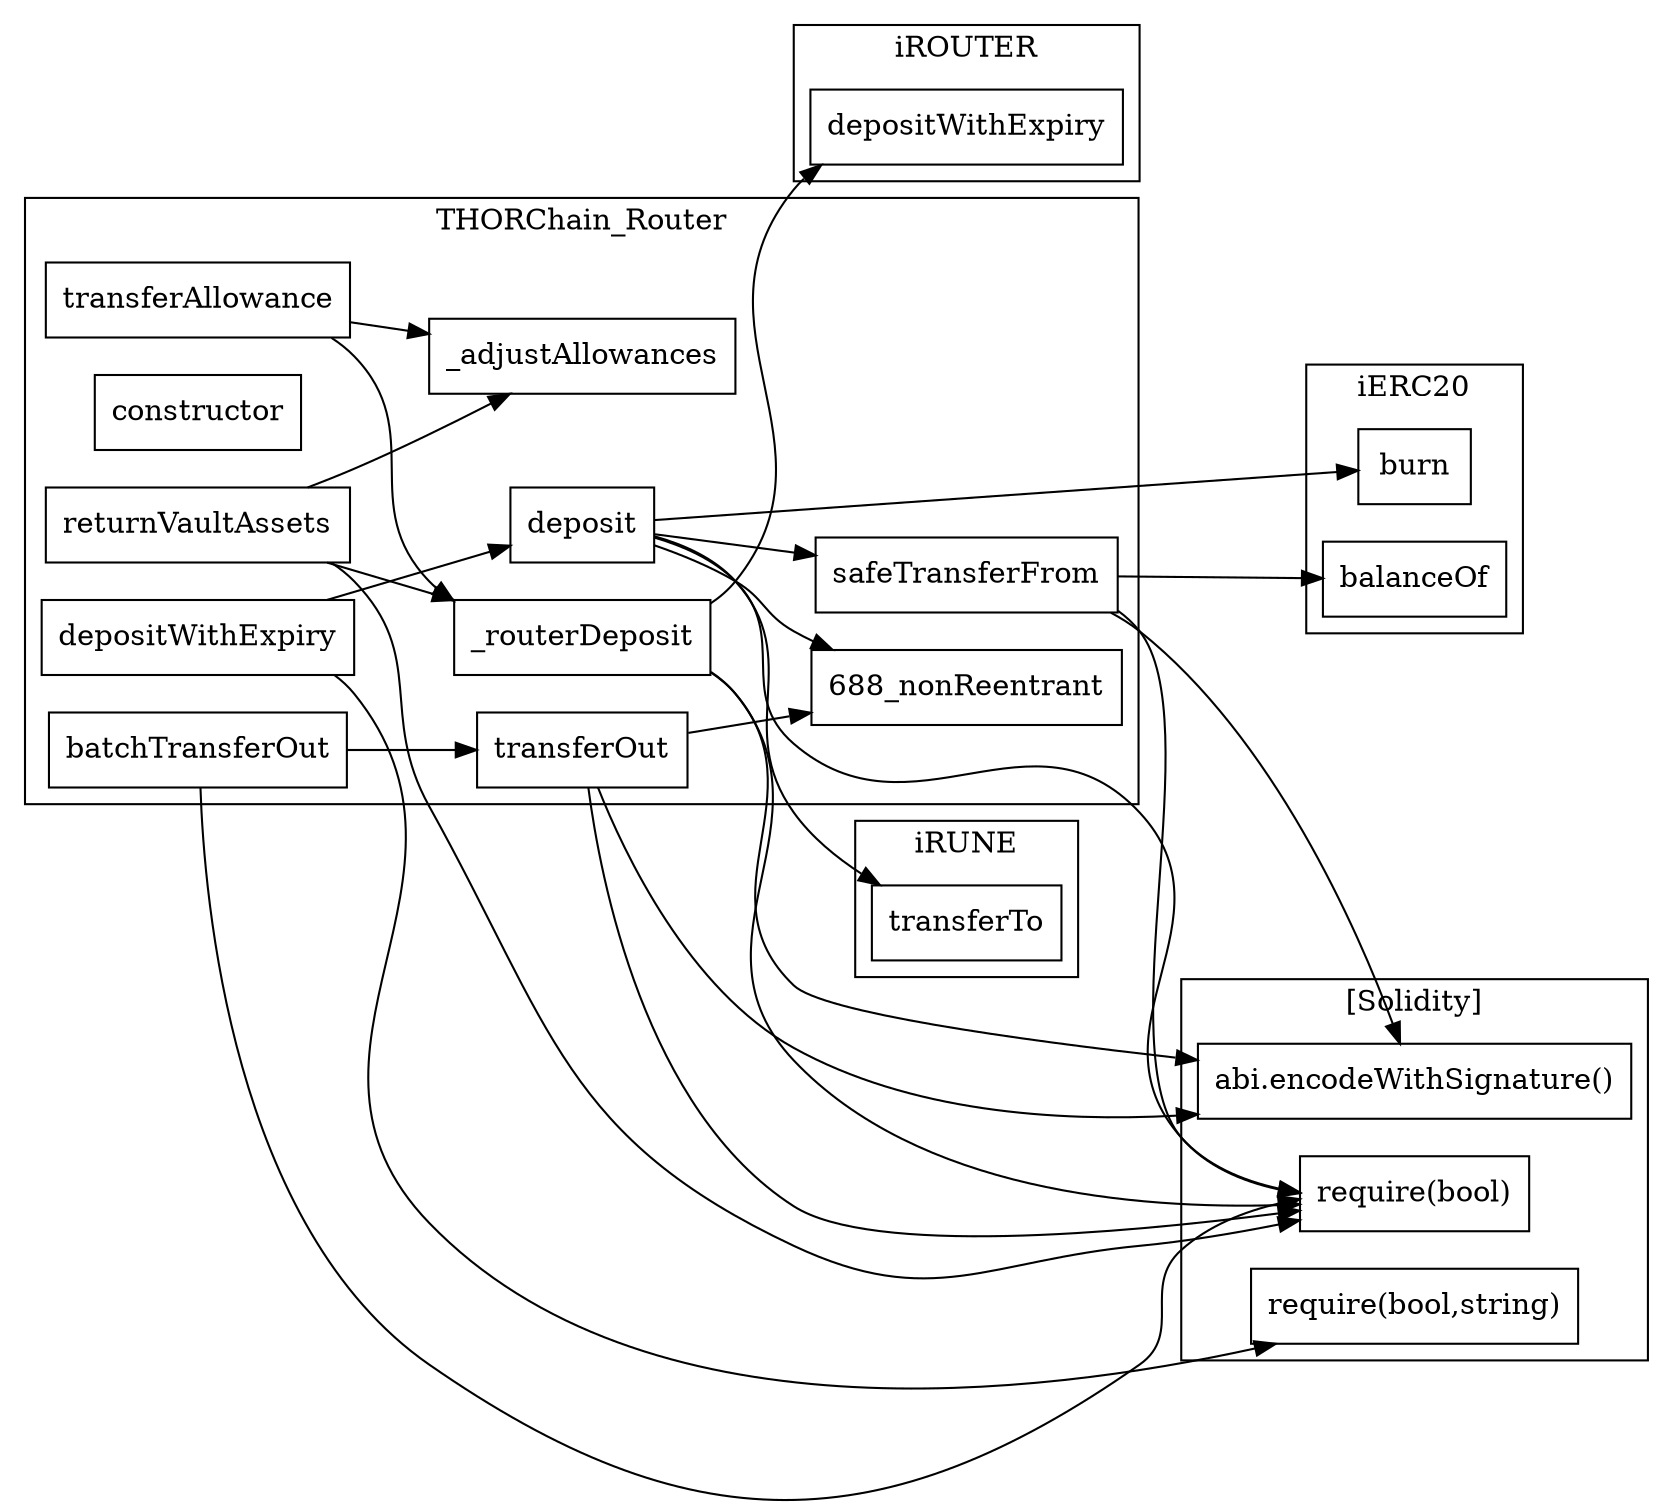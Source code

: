 strict digraph {
rankdir="LR"
node [shape=box]
subgraph cluster_688_THORChain_Router {
label = "THORChain_Router"
"688_transferOut" [label="transferOut"]
"688_deposit" [label="deposit"]
"688_transferAllowance" [label="transferAllowance"]
"688__adjustAllowances" [label="_adjustAllowances"]
"688_constructor" [label="constructor"]
"688_safeTransferFrom" [label="safeTransferFrom"]
"688_depositWithExpiry" [label="depositWithExpiry"]
"688__routerDeposit" [label="_routerDeposit"]
"688_returnVaultAssets" [label="returnVaultAssets"]
"688_batchTransferOut" [label="batchTransferOut"]
"688_transferAllowance" -> "688__routerDeposit"
"688_transferOut" -> "688_nonReentrant"
"688_returnVaultAssets" -> "688__adjustAllowances"
"688_batchTransferOut" -> "688_transferOut"
"688_depositWithExpiry" -> "688_deposit"
"688_transferAllowance" -> "688__adjustAllowances"
"688_returnVaultAssets" -> "688__routerDeposit"
"688_deposit" -> "688_safeTransferFrom"
"688_deposit" -> "688_nonReentrant"
}subgraph cluster_24_iRUNE {
label = "iRUNE"
"24_transferTo" [label="transferTo"]
}subgraph cluster_14_iERC20 {
label = "iERC20"
"14_burn" [label="burn"]
"14_balanceOf" [label="balanceOf"]
}subgraph cluster_38_iROUTER {
label = "iROUTER"
"38_depositWithExpiry" [label="depositWithExpiry"]
}subgraph cluster_solidity {
label = "[Solidity]"
"require(bool)" 
"require(bool,string)" 
"abi.encodeWithSignature()" 
"688_safeTransferFrom" -> "require(bool)"
"688_safeTransferFrom" -> "abi.encodeWithSignature()"
"688_returnVaultAssets" -> "require(bool)"
"688_transferOut" -> "require(bool)"
"688_batchTransferOut" -> "require(bool)"
"688_deposit" -> "require(bool)"
"688_transferOut" -> "abi.encodeWithSignature()"
"688_depositWithExpiry" -> "require(bool,string)"
"688__routerDeposit" -> "abi.encodeWithSignature()"
"688__routerDeposit" -> "require(bool)"
}"688__routerDeposit" -> "38_depositWithExpiry"
"688_deposit" -> "24_transferTo"
"688_deposit" -> "14_burn"
"688_safeTransferFrom" -> "14_balanceOf"
}